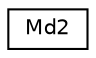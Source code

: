 digraph "Graphical Class Hierarchy"
{
 // LATEX_PDF_SIZE
  edge [fontname="Helvetica",fontsize="10",labelfontname="Helvetica",labelfontsize="10"];
  node [fontname="Helvetica",fontsize="10",shape=record];
  rankdir="LR";
  Node0 [label="Md2",height=0.2,width=0.4,color="black", fillcolor="white", style="filled",URL="$class_md2.html",tooltip="A class responsible for loading, rendering and animating MD2 models."];
}
